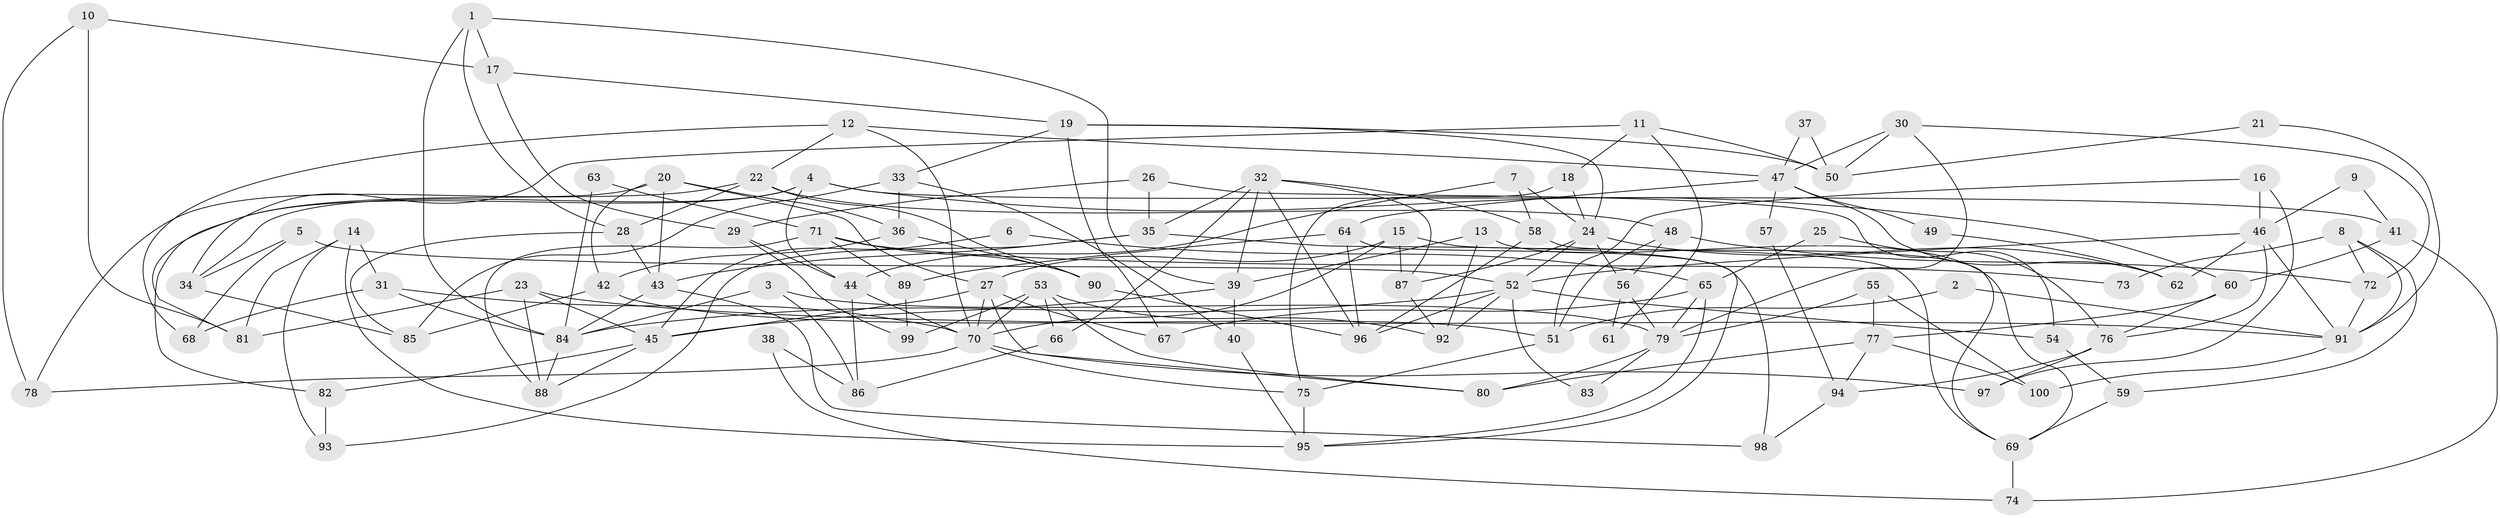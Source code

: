 // Generated by graph-tools (version 1.1) at 2025/11/02/21/25 10:11:14]
// undirected, 100 vertices, 200 edges
graph export_dot {
graph [start="1"]
  node [color=gray90,style=filled];
  1;
  2;
  3;
  4;
  5;
  6;
  7;
  8;
  9;
  10;
  11;
  12;
  13;
  14;
  15;
  16;
  17;
  18;
  19;
  20;
  21;
  22;
  23;
  24;
  25;
  26;
  27;
  28;
  29;
  30;
  31;
  32;
  33;
  34;
  35;
  36;
  37;
  38;
  39;
  40;
  41;
  42;
  43;
  44;
  45;
  46;
  47;
  48;
  49;
  50;
  51;
  52;
  53;
  54;
  55;
  56;
  57;
  58;
  59;
  60;
  61;
  62;
  63;
  64;
  65;
  66;
  67;
  68;
  69;
  70;
  71;
  72;
  73;
  74;
  75;
  76;
  77;
  78;
  79;
  80;
  81;
  82;
  83;
  84;
  85;
  86;
  87;
  88;
  89;
  90;
  91;
  92;
  93;
  94;
  95;
  96;
  97;
  98;
  99;
  100;
  1 -- 28;
  1 -- 39;
  1 -- 17;
  1 -- 84;
  2 -- 51;
  2 -- 91;
  3 -- 84;
  3 -- 79;
  3 -- 86;
  4 -- 82;
  4 -- 44;
  4 -- 34;
  4 -- 41;
  4 -- 60;
  5 -- 68;
  5 -- 52;
  5 -- 34;
  6 -- 45;
  6 -- 65;
  7 -- 44;
  7 -- 24;
  7 -- 58;
  8 -- 72;
  8 -- 91;
  8 -- 59;
  8 -- 73;
  9 -- 41;
  9 -- 46;
  10 -- 17;
  10 -- 81;
  10 -- 78;
  11 -- 34;
  11 -- 50;
  11 -- 18;
  11 -- 61;
  12 -- 47;
  12 -- 70;
  12 -- 22;
  12 -- 68;
  13 -- 39;
  13 -- 92;
  13 -- 69;
  14 -- 95;
  14 -- 31;
  14 -- 81;
  14 -- 93;
  15 -- 70;
  15 -- 69;
  15 -- 27;
  15 -- 87;
  16 -- 51;
  16 -- 46;
  16 -- 97;
  17 -- 19;
  17 -- 29;
  18 -- 75;
  18 -- 24;
  19 -- 24;
  19 -- 33;
  19 -- 50;
  19 -- 67;
  20 -- 43;
  20 -- 36;
  20 -- 27;
  20 -- 42;
  20 -- 78;
  21 -- 91;
  21 -- 50;
  22 -- 28;
  22 -- 48;
  22 -- 81;
  22 -- 90;
  23 -- 81;
  23 -- 88;
  23 -- 45;
  23 -- 91;
  24 -- 52;
  24 -- 56;
  24 -- 62;
  24 -- 87;
  25 -- 65;
  25 -- 76;
  26 -- 35;
  26 -- 54;
  26 -- 29;
  27 -- 45;
  27 -- 67;
  27 -- 70;
  27 -- 80;
  28 -- 85;
  28 -- 43;
  29 -- 44;
  29 -- 99;
  30 -- 79;
  30 -- 47;
  30 -- 50;
  30 -- 72;
  31 -- 70;
  31 -- 84;
  31 -- 68;
  32 -- 96;
  32 -- 87;
  32 -- 35;
  32 -- 39;
  32 -- 58;
  32 -- 66;
  33 -- 85;
  33 -- 40;
  33 -- 36;
  34 -- 85;
  35 -- 98;
  35 -- 43;
  35 -- 93;
  36 -- 90;
  36 -- 42;
  37 -- 50;
  37 -- 47;
  38 -- 74;
  38 -- 86;
  39 -- 45;
  39 -- 40;
  40 -- 95;
  41 -- 60;
  41 -- 74;
  42 -- 51;
  42 -- 85;
  43 -- 84;
  43 -- 98;
  44 -- 70;
  44 -- 86;
  45 -- 82;
  45 -- 88;
  46 -- 91;
  46 -- 52;
  46 -- 62;
  46 -- 76;
  47 -- 62;
  47 -- 64;
  47 -- 49;
  47 -- 57;
  48 -- 56;
  48 -- 51;
  48 -- 72;
  49 -- 62;
  51 -- 75;
  52 -- 92;
  52 -- 84;
  52 -- 54;
  52 -- 83;
  52 -- 96;
  53 -- 66;
  53 -- 70;
  53 -- 80;
  53 -- 92;
  53 -- 99;
  54 -- 59;
  55 -- 77;
  55 -- 100;
  55 -- 79;
  56 -- 79;
  56 -- 61;
  57 -- 94;
  58 -- 69;
  58 -- 96;
  59 -- 69;
  60 -- 76;
  60 -- 77;
  63 -- 71;
  63 -- 84;
  64 -- 96;
  64 -- 95;
  64 -- 89;
  65 -- 79;
  65 -- 67;
  65 -- 95;
  66 -- 86;
  69 -- 74;
  70 -- 78;
  70 -- 75;
  70 -- 97;
  71 -- 90;
  71 -- 89;
  71 -- 73;
  71 -- 88;
  72 -- 91;
  75 -- 95;
  76 -- 97;
  76 -- 94;
  77 -- 80;
  77 -- 94;
  77 -- 100;
  79 -- 80;
  79 -- 83;
  82 -- 93;
  84 -- 88;
  87 -- 92;
  89 -- 99;
  90 -- 96;
  91 -- 100;
  94 -- 98;
}
